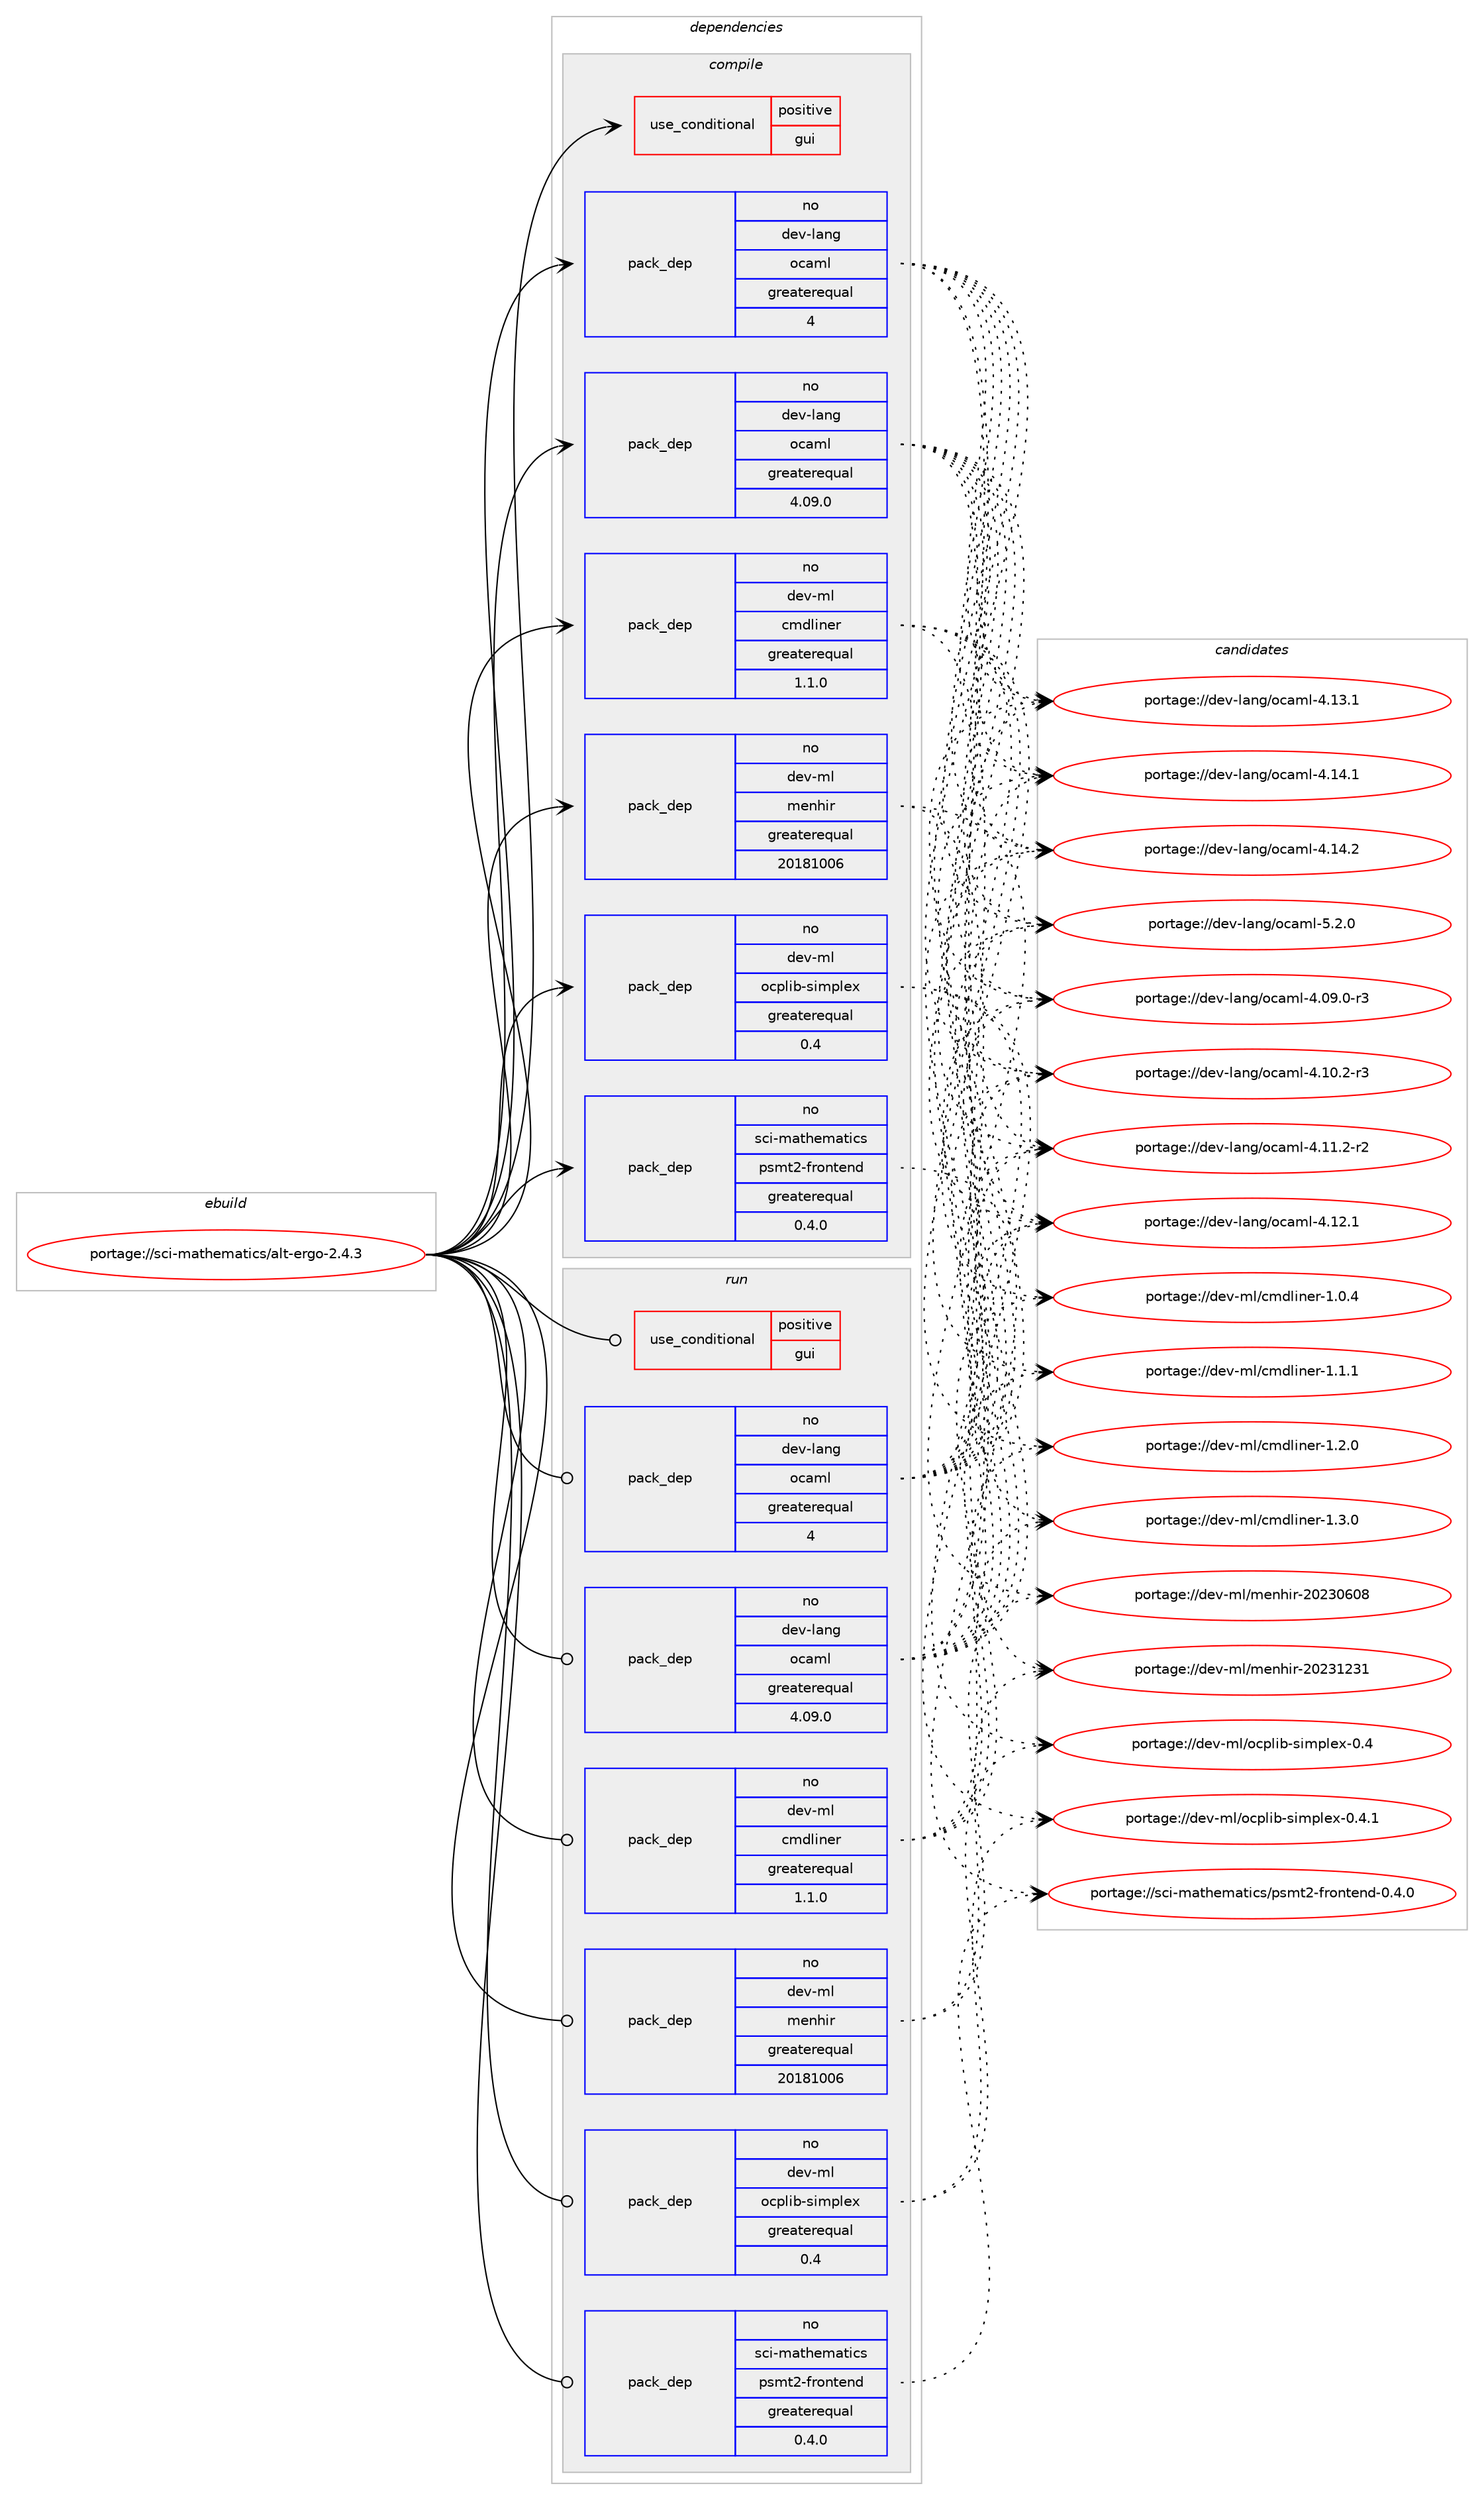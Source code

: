 digraph prolog {

# *************
# Graph options
# *************

newrank=true;
concentrate=true;
compound=true;
graph [rankdir=LR,fontname=Helvetica,fontsize=10,ranksep=1.5];#, ranksep=2.5, nodesep=0.2];
edge  [arrowhead=vee];
node  [fontname=Helvetica,fontsize=10];

# **********
# The ebuild
# **********

subgraph cluster_leftcol {
color=gray;
rank=same;
label=<<i>ebuild</i>>;
id [label="portage://sci-mathematics/alt-ergo-2.4.3", color=red, width=4, href="../sci-mathematics/alt-ergo-2.4.3.svg"];
}

# ****************
# The dependencies
# ****************

subgraph cluster_midcol {
color=gray;
label=<<i>dependencies</i>>;
subgraph cluster_compile {
fillcolor="#eeeeee";
style=filled;
label=<<i>compile</i>>;
subgraph cond105319 {
dependency203503 [label=<<TABLE BORDER="0" CELLBORDER="1" CELLSPACING="0" CELLPADDING="4"><TR><TD ROWSPAN="3" CELLPADDING="10">use_conditional</TD></TR><TR><TD>positive</TD></TR><TR><TD>gui</TD></TR></TABLE>>, shape=none, color=red];
# *** BEGIN UNKNOWN DEPENDENCY TYPE (TODO) ***
# dependency203503 -> package_dependency(portage://sci-mathematics/alt-ergo-2.4.3,install,no,dev-ml,lablgtk,none,[,,],[slot(3)],[])
# *** END UNKNOWN DEPENDENCY TYPE (TODO) ***

# *** BEGIN UNKNOWN DEPENDENCY TYPE (TODO) ***
# dependency203503 -> package_dependency(portage://sci-mathematics/alt-ergo-2.4.3,install,no,dev-ml,lablgtk-sourceview,none,[,,],[slot(3)],[])
# *** END UNKNOWN DEPENDENCY TYPE (TODO) ***

}
id:e -> dependency203503:w [weight=20,style="solid",arrowhead="vee"];
subgraph pack95377 {
dependency203504 [label=<<TABLE BORDER="0" CELLBORDER="1" CELLSPACING="0" CELLPADDING="4" WIDTH="220"><TR><TD ROWSPAN="6" CELLPADDING="30">pack_dep</TD></TR><TR><TD WIDTH="110">no</TD></TR><TR><TD>dev-lang</TD></TR><TR><TD>ocaml</TD></TR><TR><TD>greaterequal</TD></TR><TR><TD>4</TD></TR></TABLE>>, shape=none, color=blue];
}
id:e -> dependency203504:w [weight=20,style="solid",arrowhead="vee"];
subgraph pack95378 {
dependency203505 [label=<<TABLE BORDER="0" CELLBORDER="1" CELLSPACING="0" CELLPADDING="4" WIDTH="220"><TR><TD ROWSPAN="6" CELLPADDING="30">pack_dep</TD></TR><TR><TD WIDTH="110">no</TD></TR><TR><TD>dev-lang</TD></TR><TR><TD>ocaml</TD></TR><TR><TD>greaterequal</TD></TR><TR><TD>4.09.0</TD></TR></TABLE>>, shape=none, color=blue];
}
id:e -> dependency203505:w [weight=20,style="solid",arrowhead="vee"];
# *** BEGIN UNKNOWN DEPENDENCY TYPE (TODO) ***
# id -> package_dependency(portage://sci-mathematics/alt-ergo-2.4.3,install,no,dev-ml,camlzip,none,[,,],any_same_slot,[])
# *** END UNKNOWN DEPENDENCY TYPE (TODO) ***

subgraph pack95379 {
dependency203506 [label=<<TABLE BORDER="0" CELLBORDER="1" CELLSPACING="0" CELLPADDING="4" WIDTH="220"><TR><TD ROWSPAN="6" CELLPADDING="30">pack_dep</TD></TR><TR><TD WIDTH="110">no</TD></TR><TR><TD>dev-ml</TD></TR><TR><TD>cmdliner</TD></TR><TR><TD>greaterequal</TD></TR><TR><TD>1.1.0</TD></TR></TABLE>>, shape=none, color=blue];
}
id:e -> dependency203506:w [weight=20,style="solid",arrowhead="vee"];
# *** BEGIN UNKNOWN DEPENDENCY TYPE (TODO) ***
# id -> package_dependency(portage://sci-mathematics/alt-ergo-2.4.3,install,no,dev-ml,dune,none,[,,],any_same_slot,[])
# *** END UNKNOWN DEPENDENCY TYPE (TODO) ***

subgraph pack95380 {
dependency203507 [label=<<TABLE BORDER="0" CELLBORDER="1" CELLSPACING="0" CELLPADDING="4" WIDTH="220"><TR><TD ROWSPAN="6" CELLPADDING="30">pack_dep</TD></TR><TR><TD WIDTH="110">no</TD></TR><TR><TD>dev-ml</TD></TR><TR><TD>menhir</TD></TR><TR><TD>greaterequal</TD></TR><TR><TD>20181006</TD></TR></TABLE>>, shape=none, color=blue];
}
id:e -> dependency203507:w [weight=20,style="solid",arrowhead="vee"];
# *** BEGIN UNKNOWN DEPENDENCY TYPE (TODO) ***
# id -> package_dependency(portage://sci-mathematics/alt-ergo-2.4.3,install,no,dev-ml,num,none,[,,],any_same_slot,[])
# *** END UNKNOWN DEPENDENCY TYPE (TODO) ***

subgraph pack95381 {
dependency203508 [label=<<TABLE BORDER="0" CELLBORDER="1" CELLSPACING="0" CELLPADDING="4" WIDTH="220"><TR><TD ROWSPAN="6" CELLPADDING="30">pack_dep</TD></TR><TR><TD WIDTH="110">no</TD></TR><TR><TD>dev-ml</TD></TR><TR><TD>ocplib-simplex</TD></TR><TR><TD>greaterequal</TD></TR><TR><TD>0.4</TD></TR></TABLE>>, shape=none, color=blue];
}
id:e -> dependency203508:w [weight=20,style="solid",arrowhead="vee"];
# *** BEGIN UNKNOWN DEPENDENCY TYPE (TODO) ***
# id -> package_dependency(portage://sci-mathematics/alt-ergo-2.4.3,install,no,dev-ml,stdlib-shims,none,[,,],any_same_slot,[])
# *** END UNKNOWN DEPENDENCY TYPE (TODO) ***

# *** BEGIN UNKNOWN DEPENDENCY TYPE (TODO) ***
# id -> package_dependency(portage://sci-mathematics/alt-ergo-2.4.3,install,no,dev-ml,zarith,none,[,,],any_same_slot,[])
# *** END UNKNOWN DEPENDENCY TYPE (TODO) ***

subgraph pack95382 {
dependency203509 [label=<<TABLE BORDER="0" CELLBORDER="1" CELLSPACING="0" CELLPADDING="4" WIDTH="220"><TR><TD ROWSPAN="6" CELLPADDING="30">pack_dep</TD></TR><TR><TD WIDTH="110">no</TD></TR><TR><TD>sci-mathematics</TD></TR><TR><TD>psmt2-frontend</TD></TR><TR><TD>greaterequal</TD></TR><TR><TD>0.4.0</TD></TR></TABLE>>, shape=none, color=blue];
}
id:e -> dependency203509:w [weight=20,style="solid",arrowhead="vee"];
}
subgraph cluster_compileandrun {
fillcolor="#eeeeee";
style=filled;
label=<<i>compile and run</i>>;
}
subgraph cluster_run {
fillcolor="#eeeeee";
style=filled;
label=<<i>run</i>>;
subgraph cond105320 {
dependency203510 [label=<<TABLE BORDER="0" CELLBORDER="1" CELLSPACING="0" CELLPADDING="4"><TR><TD ROWSPAN="3" CELLPADDING="10">use_conditional</TD></TR><TR><TD>positive</TD></TR><TR><TD>gui</TD></TR></TABLE>>, shape=none, color=red];
# *** BEGIN UNKNOWN DEPENDENCY TYPE (TODO) ***
# dependency203510 -> package_dependency(portage://sci-mathematics/alt-ergo-2.4.3,run,no,dev-ml,lablgtk,none,[,,],[slot(3)],[])
# *** END UNKNOWN DEPENDENCY TYPE (TODO) ***

# *** BEGIN UNKNOWN DEPENDENCY TYPE (TODO) ***
# dependency203510 -> package_dependency(portage://sci-mathematics/alt-ergo-2.4.3,run,no,dev-ml,lablgtk-sourceview,none,[,,],[slot(3)],[])
# *** END UNKNOWN DEPENDENCY TYPE (TODO) ***

}
id:e -> dependency203510:w [weight=20,style="solid",arrowhead="odot"];
subgraph pack95383 {
dependency203511 [label=<<TABLE BORDER="0" CELLBORDER="1" CELLSPACING="0" CELLPADDING="4" WIDTH="220"><TR><TD ROWSPAN="6" CELLPADDING="30">pack_dep</TD></TR><TR><TD WIDTH="110">no</TD></TR><TR><TD>dev-lang</TD></TR><TR><TD>ocaml</TD></TR><TR><TD>greaterequal</TD></TR><TR><TD>4</TD></TR></TABLE>>, shape=none, color=blue];
}
id:e -> dependency203511:w [weight=20,style="solid",arrowhead="odot"];
subgraph pack95384 {
dependency203512 [label=<<TABLE BORDER="0" CELLBORDER="1" CELLSPACING="0" CELLPADDING="4" WIDTH="220"><TR><TD ROWSPAN="6" CELLPADDING="30">pack_dep</TD></TR><TR><TD WIDTH="110">no</TD></TR><TR><TD>dev-lang</TD></TR><TR><TD>ocaml</TD></TR><TR><TD>greaterequal</TD></TR><TR><TD>4.09.0</TD></TR></TABLE>>, shape=none, color=blue];
}
id:e -> dependency203512:w [weight=20,style="solid",arrowhead="odot"];
# *** BEGIN UNKNOWN DEPENDENCY TYPE (TODO) ***
# id -> package_dependency(portage://sci-mathematics/alt-ergo-2.4.3,run,no,dev-ml,camlzip,none,[,,],any_same_slot,[])
# *** END UNKNOWN DEPENDENCY TYPE (TODO) ***

subgraph pack95385 {
dependency203513 [label=<<TABLE BORDER="0" CELLBORDER="1" CELLSPACING="0" CELLPADDING="4" WIDTH="220"><TR><TD ROWSPAN="6" CELLPADDING="30">pack_dep</TD></TR><TR><TD WIDTH="110">no</TD></TR><TR><TD>dev-ml</TD></TR><TR><TD>cmdliner</TD></TR><TR><TD>greaterequal</TD></TR><TR><TD>1.1.0</TD></TR></TABLE>>, shape=none, color=blue];
}
id:e -> dependency203513:w [weight=20,style="solid",arrowhead="odot"];
# *** BEGIN UNKNOWN DEPENDENCY TYPE (TODO) ***
# id -> package_dependency(portage://sci-mathematics/alt-ergo-2.4.3,run,no,dev-ml,dune,none,[,,],any_same_slot,[])
# *** END UNKNOWN DEPENDENCY TYPE (TODO) ***

subgraph pack95386 {
dependency203514 [label=<<TABLE BORDER="0" CELLBORDER="1" CELLSPACING="0" CELLPADDING="4" WIDTH="220"><TR><TD ROWSPAN="6" CELLPADDING="30">pack_dep</TD></TR><TR><TD WIDTH="110">no</TD></TR><TR><TD>dev-ml</TD></TR><TR><TD>menhir</TD></TR><TR><TD>greaterequal</TD></TR><TR><TD>20181006</TD></TR></TABLE>>, shape=none, color=blue];
}
id:e -> dependency203514:w [weight=20,style="solid",arrowhead="odot"];
# *** BEGIN UNKNOWN DEPENDENCY TYPE (TODO) ***
# id -> package_dependency(portage://sci-mathematics/alt-ergo-2.4.3,run,no,dev-ml,num,none,[,,],any_same_slot,[])
# *** END UNKNOWN DEPENDENCY TYPE (TODO) ***

subgraph pack95387 {
dependency203515 [label=<<TABLE BORDER="0" CELLBORDER="1" CELLSPACING="0" CELLPADDING="4" WIDTH="220"><TR><TD ROWSPAN="6" CELLPADDING="30">pack_dep</TD></TR><TR><TD WIDTH="110">no</TD></TR><TR><TD>dev-ml</TD></TR><TR><TD>ocplib-simplex</TD></TR><TR><TD>greaterequal</TD></TR><TR><TD>0.4</TD></TR></TABLE>>, shape=none, color=blue];
}
id:e -> dependency203515:w [weight=20,style="solid",arrowhead="odot"];
# *** BEGIN UNKNOWN DEPENDENCY TYPE (TODO) ***
# id -> package_dependency(portage://sci-mathematics/alt-ergo-2.4.3,run,no,dev-ml,stdlib-shims,none,[,,],any_same_slot,[])
# *** END UNKNOWN DEPENDENCY TYPE (TODO) ***

# *** BEGIN UNKNOWN DEPENDENCY TYPE (TODO) ***
# id -> package_dependency(portage://sci-mathematics/alt-ergo-2.4.3,run,no,dev-ml,zarith,none,[,,],any_same_slot,[])
# *** END UNKNOWN DEPENDENCY TYPE (TODO) ***

subgraph pack95388 {
dependency203516 [label=<<TABLE BORDER="0" CELLBORDER="1" CELLSPACING="0" CELLPADDING="4" WIDTH="220"><TR><TD ROWSPAN="6" CELLPADDING="30">pack_dep</TD></TR><TR><TD WIDTH="110">no</TD></TR><TR><TD>sci-mathematics</TD></TR><TR><TD>psmt2-frontend</TD></TR><TR><TD>greaterequal</TD></TR><TR><TD>0.4.0</TD></TR></TABLE>>, shape=none, color=blue];
}
id:e -> dependency203516:w [weight=20,style="solid",arrowhead="odot"];
}
}

# **************
# The candidates
# **************

subgraph cluster_choices {
rank=same;
color=gray;
label=<<i>candidates</i>>;

subgraph choice95377 {
color=black;
nodesep=1;
choice1001011184510897110103471119997109108455246485746484511451 [label="portage://dev-lang/ocaml-4.09.0-r3", color=red, width=4,href="../dev-lang/ocaml-4.09.0-r3.svg"];
choice1001011184510897110103471119997109108455246494846504511451 [label="portage://dev-lang/ocaml-4.10.2-r3", color=red, width=4,href="../dev-lang/ocaml-4.10.2-r3.svg"];
choice1001011184510897110103471119997109108455246494946504511450 [label="portage://dev-lang/ocaml-4.11.2-r2", color=red, width=4,href="../dev-lang/ocaml-4.11.2-r2.svg"];
choice100101118451089711010347111999710910845524649504649 [label="portage://dev-lang/ocaml-4.12.1", color=red, width=4,href="../dev-lang/ocaml-4.12.1.svg"];
choice100101118451089711010347111999710910845524649514649 [label="portage://dev-lang/ocaml-4.13.1", color=red, width=4,href="../dev-lang/ocaml-4.13.1.svg"];
choice100101118451089711010347111999710910845524649524649 [label="portage://dev-lang/ocaml-4.14.1", color=red, width=4,href="../dev-lang/ocaml-4.14.1.svg"];
choice100101118451089711010347111999710910845524649524650 [label="portage://dev-lang/ocaml-4.14.2", color=red, width=4,href="../dev-lang/ocaml-4.14.2.svg"];
choice1001011184510897110103471119997109108455346504648 [label="portage://dev-lang/ocaml-5.2.0", color=red, width=4,href="../dev-lang/ocaml-5.2.0.svg"];
dependency203504:e -> choice1001011184510897110103471119997109108455246485746484511451:w [style=dotted,weight="100"];
dependency203504:e -> choice1001011184510897110103471119997109108455246494846504511451:w [style=dotted,weight="100"];
dependency203504:e -> choice1001011184510897110103471119997109108455246494946504511450:w [style=dotted,weight="100"];
dependency203504:e -> choice100101118451089711010347111999710910845524649504649:w [style=dotted,weight="100"];
dependency203504:e -> choice100101118451089711010347111999710910845524649514649:w [style=dotted,weight="100"];
dependency203504:e -> choice100101118451089711010347111999710910845524649524649:w [style=dotted,weight="100"];
dependency203504:e -> choice100101118451089711010347111999710910845524649524650:w [style=dotted,weight="100"];
dependency203504:e -> choice1001011184510897110103471119997109108455346504648:w [style=dotted,weight="100"];
}
subgraph choice95378 {
color=black;
nodesep=1;
choice1001011184510897110103471119997109108455246485746484511451 [label="portage://dev-lang/ocaml-4.09.0-r3", color=red, width=4,href="../dev-lang/ocaml-4.09.0-r3.svg"];
choice1001011184510897110103471119997109108455246494846504511451 [label="portage://dev-lang/ocaml-4.10.2-r3", color=red, width=4,href="../dev-lang/ocaml-4.10.2-r3.svg"];
choice1001011184510897110103471119997109108455246494946504511450 [label="portage://dev-lang/ocaml-4.11.2-r2", color=red, width=4,href="../dev-lang/ocaml-4.11.2-r2.svg"];
choice100101118451089711010347111999710910845524649504649 [label="portage://dev-lang/ocaml-4.12.1", color=red, width=4,href="../dev-lang/ocaml-4.12.1.svg"];
choice100101118451089711010347111999710910845524649514649 [label="portage://dev-lang/ocaml-4.13.1", color=red, width=4,href="../dev-lang/ocaml-4.13.1.svg"];
choice100101118451089711010347111999710910845524649524649 [label="portage://dev-lang/ocaml-4.14.1", color=red, width=4,href="../dev-lang/ocaml-4.14.1.svg"];
choice100101118451089711010347111999710910845524649524650 [label="portage://dev-lang/ocaml-4.14.2", color=red, width=4,href="../dev-lang/ocaml-4.14.2.svg"];
choice1001011184510897110103471119997109108455346504648 [label="portage://dev-lang/ocaml-5.2.0", color=red, width=4,href="../dev-lang/ocaml-5.2.0.svg"];
dependency203505:e -> choice1001011184510897110103471119997109108455246485746484511451:w [style=dotted,weight="100"];
dependency203505:e -> choice1001011184510897110103471119997109108455246494846504511451:w [style=dotted,weight="100"];
dependency203505:e -> choice1001011184510897110103471119997109108455246494946504511450:w [style=dotted,weight="100"];
dependency203505:e -> choice100101118451089711010347111999710910845524649504649:w [style=dotted,weight="100"];
dependency203505:e -> choice100101118451089711010347111999710910845524649514649:w [style=dotted,weight="100"];
dependency203505:e -> choice100101118451089711010347111999710910845524649524649:w [style=dotted,weight="100"];
dependency203505:e -> choice100101118451089711010347111999710910845524649524650:w [style=dotted,weight="100"];
dependency203505:e -> choice1001011184510897110103471119997109108455346504648:w [style=dotted,weight="100"];
}
subgraph choice95379 {
color=black;
nodesep=1;
choice100101118451091084799109100108105110101114454946484652 [label="portage://dev-ml/cmdliner-1.0.4", color=red, width=4,href="../dev-ml/cmdliner-1.0.4.svg"];
choice100101118451091084799109100108105110101114454946494649 [label="portage://dev-ml/cmdliner-1.1.1", color=red, width=4,href="../dev-ml/cmdliner-1.1.1.svg"];
choice100101118451091084799109100108105110101114454946504648 [label="portage://dev-ml/cmdliner-1.2.0", color=red, width=4,href="../dev-ml/cmdliner-1.2.0.svg"];
choice100101118451091084799109100108105110101114454946514648 [label="portage://dev-ml/cmdliner-1.3.0", color=red, width=4,href="../dev-ml/cmdliner-1.3.0.svg"];
dependency203506:e -> choice100101118451091084799109100108105110101114454946484652:w [style=dotted,weight="100"];
dependency203506:e -> choice100101118451091084799109100108105110101114454946494649:w [style=dotted,weight="100"];
dependency203506:e -> choice100101118451091084799109100108105110101114454946504648:w [style=dotted,weight="100"];
dependency203506:e -> choice100101118451091084799109100108105110101114454946514648:w [style=dotted,weight="100"];
}
subgraph choice95380 {
color=black;
nodesep=1;
choice1001011184510910847109101110104105114455048505148544856 [label="portage://dev-ml/menhir-20230608", color=red, width=4,href="../dev-ml/menhir-20230608.svg"];
choice1001011184510910847109101110104105114455048505149505149 [label="portage://dev-ml/menhir-20231231", color=red, width=4,href="../dev-ml/menhir-20231231.svg"];
dependency203507:e -> choice1001011184510910847109101110104105114455048505148544856:w [style=dotted,weight="100"];
dependency203507:e -> choice1001011184510910847109101110104105114455048505149505149:w [style=dotted,weight="100"];
}
subgraph choice95381 {
color=black;
nodesep=1;
choice100101118451091084711199112108105984511510510911210810112045484652 [label="portage://dev-ml/ocplib-simplex-0.4", color=red, width=4,href="../dev-ml/ocplib-simplex-0.4.svg"];
choice1001011184510910847111991121081059845115105109112108101120454846524649 [label="portage://dev-ml/ocplib-simplex-0.4.1", color=red, width=4,href="../dev-ml/ocplib-simplex-0.4.1.svg"];
dependency203508:e -> choice100101118451091084711199112108105984511510510911210810112045484652:w [style=dotted,weight="100"];
dependency203508:e -> choice1001011184510910847111991121081059845115105109112108101120454846524649:w [style=dotted,weight="100"];
}
subgraph choice95382 {
color=black;
nodesep=1;
choice1159910545109971161041011099711610599115471121151091165045102114111110116101110100454846524648 [label="portage://sci-mathematics/psmt2-frontend-0.4.0", color=red, width=4,href="../sci-mathematics/psmt2-frontend-0.4.0.svg"];
dependency203509:e -> choice1159910545109971161041011099711610599115471121151091165045102114111110116101110100454846524648:w [style=dotted,weight="100"];
}
subgraph choice95383 {
color=black;
nodesep=1;
choice1001011184510897110103471119997109108455246485746484511451 [label="portage://dev-lang/ocaml-4.09.0-r3", color=red, width=4,href="../dev-lang/ocaml-4.09.0-r3.svg"];
choice1001011184510897110103471119997109108455246494846504511451 [label="portage://dev-lang/ocaml-4.10.2-r3", color=red, width=4,href="../dev-lang/ocaml-4.10.2-r3.svg"];
choice1001011184510897110103471119997109108455246494946504511450 [label="portage://dev-lang/ocaml-4.11.2-r2", color=red, width=4,href="../dev-lang/ocaml-4.11.2-r2.svg"];
choice100101118451089711010347111999710910845524649504649 [label="portage://dev-lang/ocaml-4.12.1", color=red, width=4,href="../dev-lang/ocaml-4.12.1.svg"];
choice100101118451089711010347111999710910845524649514649 [label="portage://dev-lang/ocaml-4.13.1", color=red, width=4,href="../dev-lang/ocaml-4.13.1.svg"];
choice100101118451089711010347111999710910845524649524649 [label="portage://dev-lang/ocaml-4.14.1", color=red, width=4,href="../dev-lang/ocaml-4.14.1.svg"];
choice100101118451089711010347111999710910845524649524650 [label="portage://dev-lang/ocaml-4.14.2", color=red, width=4,href="../dev-lang/ocaml-4.14.2.svg"];
choice1001011184510897110103471119997109108455346504648 [label="portage://dev-lang/ocaml-5.2.0", color=red, width=4,href="../dev-lang/ocaml-5.2.0.svg"];
dependency203511:e -> choice1001011184510897110103471119997109108455246485746484511451:w [style=dotted,weight="100"];
dependency203511:e -> choice1001011184510897110103471119997109108455246494846504511451:w [style=dotted,weight="100"];
dependency203511:e -> choice1001011184510897110103471119997109108455246494946504511450:w [style=dotted,weight="100"];
dependency203511:e -> choice100101118451089711010347111999710910845524649504649:w [style=dotted,weight="100"];
dependency203511:e -> choice100101118451089711010347111999710910845524649514649:w [style=dotted,weight="100"];
dependency203511:e -> choice100101118451089711010347111999710910845524649524649:w [style=dotted,weight="100"];
dependency203511:e -> choice100101118451089711010347111999710910845524649524650:w [style=dotted,weight="100"];
dependency203511:e -> choice1001011184510897110103471119997109108455346504648:w [style=dotted,weight="100"];
}
subgraph choice95384 {
color=black;
nodesep=1;
choice1001011184510897110103471119997109108455246485746484511451 [label="portage://dev-lang/ocaml-4.09.0-r3", color=red, width=4,href="../dev-lang/ocaml-4.09.0-r3.svg"];
choice1001011184510897110103471119997109108455246494846504511451 [label="portage://dev-lang/ocaml-4.10.2-r3", color=red, width=4,href="../dev-lang/ocaml-4.10.2-r3.svg"];
choice1001011184510897110103471119997109108455246494946504511450 [label="portage://dev-lang/ocaml-4.11.2-r2", color=red, width=4,href="../dev-lang/ocaml-4.11.2-r2.svg"];
choice100101118451089711010347111999710910845524649504649 [label="portage://dev-lang/ocaml-4.12.1", color=red, width=4,href="../dev-lang/ocaml-4.12.1.svg"];
choice100101118451089711010347111999710910845524649514649 [label="portage://dev-lang/ocaml-4.13.1", color=red, width=4,href="../dev-lang/ocaml-4.13.1.svg"];
choice100101118451089711010347111999710910845524649524649 [label="portage://dev-lang/ocaml-4.14.1", color=red, width=4,href="../dev-lang/ocaml-4.14.1.svg"];
choice100101118451089711010347111999710910845524649524650 [label="portage://dev-lang/ocaml-4.14.2", color=red, width=4,href="../dev-lang/ocaml-4.14.2.svg"];
choice1001011184510897110103471119997109108455346504648 [label="portage://dev-lang/ocaml-5.2.0", color=red, width=4,href="../dev-lang/ocaml-5.2.0.svg"];
dependency203512:e -> choice1001011184510897110103471119997109108455246485746484511451:w [style=dotted,weight="100"];
dependency203512:e -> choice1001011184510897110103471119997109108455246494846504511451:w [style=dotted,weight="100"];
dependency203512:e -> choice1001011184510897110103471119997109108455246494946504511450:w [style=dotted,weight="100"];
dependency203512:e -> choice100101118451089711010347111999710910845524649504649:w [style=dotted,weight="100"];
dependency203512:e -> choice100101118451089711010347111999710910845524649514649:w [style=dotted,weight="100"];
dependency203512:e -> choice100101118451089711010347111999710910845524649524649:w [style=dotted,weight="100"];
dependency203512:e -> choice100101118451089711010347111999710910845524649524650:w [style=dotted,weight="100"];
dependency203512:e -> choice1001011184510897110103471119997109108455346504648:w [style=dotted,weight="100"];
}
subgraph choice95385 {
color=black;
nodesep=1;
choice100101118451091084799109100108105110101114454946484652 [label="portage://dev-ml/cmdliner-1.0.4", color=red, width=4,href="../dev-ml/cmdliner-1.0.4.svg"];
choice100101118451091084799109100108105110101114454946494649 [label="portage://dev-ml/cmdliner-1.1.1", color=red, width=4,href="../dev-ml/cmdliner-1.1.1.svg"];
choice100101118451091084799109100108105110101114454946504648 [label="portage://dev-ml/cmdliner-1.2.0", color=red, width=4,href="../dev-ml/cmdliner-1.2.0.svg"];
choice100101118451091084799109100108105110101114454946514648 [label="portage://dev-ml/cmdliner-1.3.0", color=red, width=4,href="../dev-ml/cmdliner-1.3.0.svg"];
dependency203513:e -> choice100101118451091084799109100108105110101114454946484652:w [style=dotted,weight="100"];
dependency203513:e -> choice100101118451091084799109100108105110101114454946494649:w [style=dotted,weight="100"];
dependency203513:e -> choice100101118451091084799109100108105110101114454946504648:w [style=dotted,weight="100"];
dependency203513:e -> choice100101118451091084799109100108105110101114454946514648:w [style=dotted,weight="100"];
}
subgraph choice95386 {
color=black;
nodesep=1;
choice1001011184510910847109101110104105114455048505148544856 [label="portage://dev-ml/menhir-20230608", color=red, width=4,href="../dev-ml/menhir-20230608.svg"];
choice1001011184510910847109101110104105114455048505149505149 [label="portage://dev-ml/menhir-20231231", color=red, width=4,href="../dev-ml/menhir-20231231.svg"];
dependency203514:e -> choice1001011184510910847109101110104105114455048505148544856:w [style=dotted,weight="100"];
dependency203514:e -> choice1001011184510910847109101110104105114455048505149505149:w [style=dotted,weight="100"];
}
subgraph choice95387 {
color=black;
nodesep=1;
choice100101118451091084711199112108105984511510510911210810112045484652 [label="portage://dev-ml/ocplib-simplex-0.4", color=red, width=4,href="../dev-ml/ocplib-simplex-0.4.svg"];
choice1001011184510910847111991121081059845115105109112108101120454846524649 [label="portage://dev-ml/ocplib-simplex-0.4.1", color=red, width=4,href="../dev-ml/ocplib-simplex-0.4.1.svg"];
dependency203515:e -> choice100101118451091084711199112108105984511510510911210810112045484652:w [style=dotted,weight="100"];
dependency203515:e -> choice1001011184510910847111991121081059845115105109112108101120454846524649:w [style=dotted,weight="100"];
}
subgraph choice95388 {
color=black;
nodesep=1;
choice1159910545109971161041011099711610599115471121151091165045102114111110116101110100454846524648 [label="portage://sci-mathematics/psmt2-frontend-0.4.0", color=red, width=4,href="../sci-mathematics/psmt2-frontend-0.4.0.svg"];
dependency203516:e -> choice1159910545109971161041011099711610599115471121151091165045102114111110116101110100454846524648:w [style=dotted,weight="100"];
}
}

}
